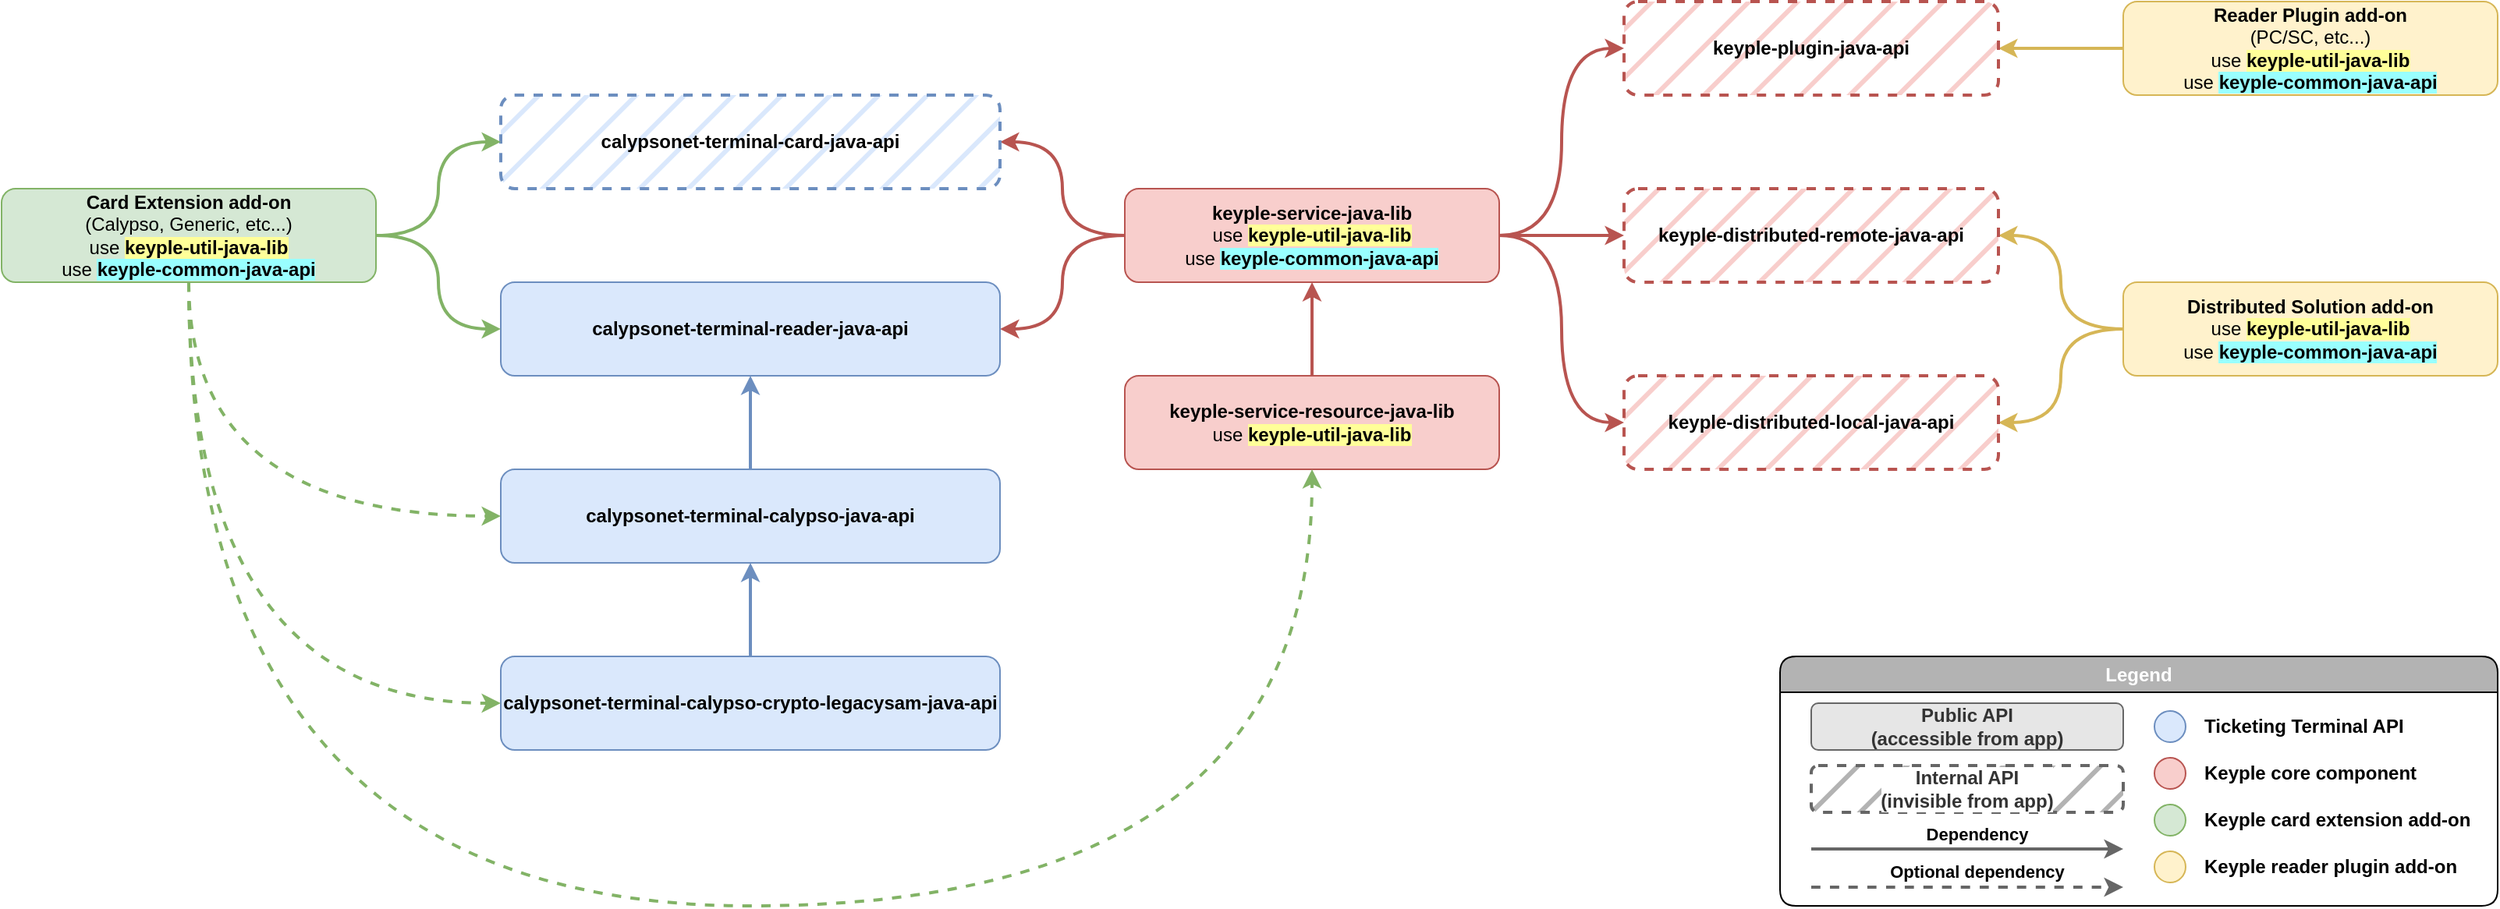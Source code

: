 <mxfile version="20.7.4" type="device"><diagram id="ugRn2NZ_iOeZW2UWXEU1" name="Page-1"><mxGraphModel dx="1038" dy="608" grid="1" gridSize="10" guides="1" tooltips="1" connect="1" arrows="1" fold="1" page="1" pageScale="1" pageWidth="1654" pageHeight="1169" math="0" shadow="0"><root><mxCell id="0"/><mxCell id="1" parent="0"/><mxCell id="V6izYeQOWG8l3TrPsfdA-48" style="edgeStyle=orthogonalEdgeStyle;curved=1;orthogonalLoop=1;jettySize=auto;html=1;exitX=0;exitY=0.5;exitDx=0;exitDy=0;entryX=1;entryY=0.5;entryDx=0;entryDy=0;strokeWidth=2;fillColor=#fff2cc;strokeColor=#d6b656;" parent="1" source="V6izYeQOWG8l3TrPsfdA-14" target="V6izYeQOWG8l3TrPsfdA-12" edge="1"><mxGeometry relative="1" as="geometry"/></mxCell><mxCell id="V6izYeQOWG8l3TrPsfdA-14" value="&lt;b&gt;Reader Plugin add-on&lt;/b&gt;&lt;br&gt;(PC/SC, etc...)&lt;br&gt;use &lt;b style=&quot;background-color: rgb(255, 255, 153);&quot;&gt;keyple-util-java-lib&lt;/b&gt;&lt;br&gt;use &lt;b style=&quot;background-color: rgb(153, 255, 255);&quot;&gt;keyple-common-java-api&lt;/b&gt;" style="rounded=1;whiteSpace=wrap;html=1;fillColor=#fff2cc;strokeColor=#d6b656;fontStyle=0" parent="1" vertex="1"><mxGeometry x="1400" y="100" width="240" height="60" as="geometry"/></mxCell><mxCell id="V6izYeQOWG8l3TrPsfdA-40" style="edgeStyle=orthogonalEdgeStyle;orthogonalLoop=1;jettySize=auto;html=1;exitX=0.5;exitY=0;exitDx=0;exitDy=0;entryX=0.5;entryY=1;entryDx=0;entryDy=0;strokeWidth=2;fillColor=#f8cecc;strokeColor=#b85450;curved=1;" parent="1" source="V6izYeQOWG8l3TrPsfdA-29" target="V6izYeQOWG8l3TrPsfdA-28" edge="1"><mxGeometry relative="1" as="geometry"/></mxCell><mxCell id="V6izYeQOWG8l3TrPsfdA-29" value="&lt;b&gt;keyple-service-resource-java-lib&lt;/b&gt;&lt;br&gt;use &lt;b style=&quot;background-color: rgb(255, 255, 153);&quot;&gt;keyple-util-java-lib&lt;/b&gt;" style="rounded=1;whiteSpace=wrap;html=1;fillColor=#f8cecc;strokeColor=#b85450;fontStyle=0;" parent="1" vertex="1"><mxGeometry x="760" y="340" width="240" height="60" as="geometry"/></mxCell><mxCell id="V6izYeQOWG8l3TrPsfdA-44" style="edgeStyle=orthogonalEdgeStyle;curved=1;orthogonalLoop=1;jettySize=auto;html=1;exitX=1;exitY=0.5;exitDx=0;exitDy=0;entryX=0;entryY=0.5;entryDx=0;entryDy=0;strokeWidth=2;fillColor=#f8cecc;strokeColor=#b85450;" parent="1" source="V6izYeQOWG8l3TrPsfdA-28" target="V6izYeQOWG8l3TrPsfdA-12" edge="1"><mxGeometry relative="1" as="geometry"/></mxCell><mxCell id="V6izYeQOWG8l3TrPsfdA-45" style="edgeStyle=orthogonalEdgeStyle;curved=1;orthogonalLoop=1;jettySize=auto;html=1;exitX=1;exitY=0.5;exitDx=0;exitDy=0;entryX=0;entryY=0.5;entryDx=0;entryDy=0;strokeWidth=2;fillColor=#f8cecc;strokeColor=#b85450;" parent="1" source="V6izYeQOWG8l3TrPsfdA-28" target="V6izYeQOWG8l3TrPsfdA-15" edge="1"><mxGeometry relative="1" as="geometry"/></mxCell><mxCell id="V6izYeQOWG8l3TrPsfdA-46" style="edgeStyle=orthogonalEdgeStyle;curved=1;orthogonalLoop=1;jettySize=auto;html=1;exitX=1;exitY=0.5;exitDx=0;exitDy=0;entryX=0;entryY=0.5;entryDx=0;entryDy=0;strokeWidth=2;fillColor=#f8cecc;strokeColor=#b85450;" parent="1" source="V6izYeQOWG8l3TrPsfdA-28" target="V6izYeQOWG8l3TrPsfdA-16" edge="1"><mxGeometry relative="1" as="geometry"/></mxCell><mxCell id="P8h1JKQHrEOADxgDFcXR-9" style="edgeStyle=orthogonalEdgeStyle;curved=1;orthogonalLoop=1;jettySize=auto;html=1;exitX=0;exitY=0.5;exitDx=0;exitDy=0;entryX=1;entryY=0.5;entryDx=0;entryDy=0;strokeWidth=2;fillColor=#f8cecc;strokeColor=#b85450;" edge="1" parent="1" source="V6izYeQOWG8l3TrPsfdA-28" target="P8h1JKQHrEOADxgDFcXR-5"><mxGeometry relative="1" as="geometry"/></mxCell><mxCell id="P8h1JKQHrEOADxgDFcXR-10" style="edgeStyle=orthogonalEdgeStyle;curved=1;orthogonalLoop=1;jettySize=auto;html=1;exitX=0;exitY=0.5;exitDx=0;exitDy=0;entryX=1;entryY=0.5;entryDx=0;entryDy=0;strokeWidth=2;fillColor=#f8cecc;strokeColor=#b85450;" edge="1" parent="1" source="V6izYeQOWG8l3TrPsfdA-28" target="P8h1JKQHrEOADxgDFcXR-4"><mxGeometry relative="1" as="geometry"/></mxCell><mxCell id="V6izYeQOWG8l3TrPsfdA-28" value="&lt;b&gt;keyple-service-java-lib&lt;/b&gt;&lt;br&gt;use &lt;b style=&quot;background-color: rgb(255, 255, 153);&quot;&gt;keyple-util-java-lib&lt;/b&gt;&lt;br&gt;use &lt;b style=&quot;background-color: rgb(153, 255, 255);&quot;&gt;keyple-common-java-api&lt;/b&gt;" style="rounded=1;whiteSpace=wrap;html=1;fillColor=#f8cecc;strokeColor=#b85450;fontStyle=0" parent="1" vertex="1"><mxGeometry x="760" y="220" width="240" height="60" as="geometry"/></mxCell><mxCell id="V6izYeQOWG8l3TrPsfdA-49" style="edgeStyle=orthogonalEdgeStyle;curved=1;orthogonalLoop=1;jettySize=auto;html=1;exitX=0;exitY=0.5;exitDx=0;exitDy=0;entryX=1;entryY=0.5;entryDx=0;entryDy=0;strokeWidth=2;fillColor=#fff2cc;strokeColor=#d6b656;" parent="1" source="V6izYeQOWG8l3TrPsfdA-25" target="V6izYeQOWG8l3TrPsfdA-15" edge="1"><mxGeometry relative="1" as="geometry"/></mxCell><mxCell id="P8h1JKQHrEOADxgDFcXR-1" style="edgeStyle=orthogonalEdgeStyle;orthogonalLoop=1;jettySize=auto;html=1;exitX=0;exitY=0.5;exitDx=0;exitDy=0;entryX=1;entryY=0.5;entryDx=0;entryDy=0;curved=1;fillColor=#fff2cc;strokeColor=#d6b656;strokeWidth=2;" edge="1" parent="1" source="V6izYeQOWG8l3TrPsfdA-25" target="V6izYeQOWG8l3TrPsfdA-16"><mxGeometry relative="1" as="geometry"/></mxCell><mxCell id="V6izYeQOWG8l3TrPsfdA-25" value="&lt;b&gt;Distributed Solution add-on&lt;/b&gt;&lt;br&gt;use &lt;b style=&quot;background-color: rgb(255, 255, 153);&quot;&gt;keyple-util-java-lib&lt;/b&gt;&lt;br&gt;use &lt;b style=&quot;background-color: rgb(153, 255, 255);&quot;&gt;keyple-common-java-api&lt;/b&gt;" style="rounded=1;whiteSpace=wrap;html=1;fillColor=#fff2cc;strokeColor=#d6b656;fontStyle=0" parent="1" vertex="1"><mxGeometry x="1400" y="280" width="240" height="60" as="geometry"/></mxCell><mxCell id="V6izYeQOWG8l3TrPsfdA-12" value="keyple-plugin-java-api" style="rounded=1;whiteSpace=wrap;html=1;fillColor=#f8cecc;strokeColor=#b85450;fontStyle=1;dashed=1;fillStyle=hatch;glass=0;shadow=0;perimeterSpacing=0;strokeWidth=2;" parent="1" vertex="1"><mxGeometry x="1080" y="100" width="240" height="60" as="geometry"/></mxCell><mxCell id="V6izYeQOWG8l3TrPsfdA-15" value="keyple-distributed-remote-java-api" style="rounded=1;whiteSpace=wrap;html=1;fillColor=#f8cecc;strokeColor=#b85450;fontStyle=1;dashed=1;strokeWidth=2;fillStyle=hatch;" parent="1" vertex="1"><mxGeometry x="1080" y="220" width="240" height="60" as="geometry"/></mxCell><mxCell id="V6izYeQOWG8l3TrPsfdA-16" value="keyple-distributed-local-java-api" style="rounded=1;whiteSpace=wrap;html=1;fillColor=#f8cecc;strokeColor=#b85450;fontStyle=1;dashed=1;strokeWidth=2;fillStyle=hatch;" parent="1" vertex="1"><mxGeometry x="1080" y="340" width="240" height="60" as="geometry"/></mxCell><mxCell id="V6izYeQOWG8l3TrPsfdA-68" value="Legend" style="swimlane;whiteSpace=wrap;html=1;shadow=0;glass=0;labelBackgroundColor=#B3B3B3;fillStyle=auto;strokeWidth=1;fillColor=#B3B3B3;gradientColor=none;rounded=1;swimlaneFillColor=none;swimlaneLine=1;fontColor=#FFFFFF;" parent="1" vertex="1"><mxGeometry x="1180" y="520" width="460" height="160" as="geometry"><mxRectangle x="40" y="680" width="80" height="30" as="alternateBounds"/></mxGeometry></mxCell><mxCell id="V6izYeQOWG8l3TrPsfdA-80" value="" style="endArrow=classic;html=1;strokeWidth=2;curved=1;strokeColor=#666666;" parent="V6izYeQOWG8l3TrPsfdA-68" edge="1"><mxGeometry width="50" height="50" relative="1" as="geometry"><mxPoint x="20" y="123.5" as="sourcePoint"/><mxPoint x="220" y="123.5" as="targetPoint"/></mxGeometry></mxCell><mxCell id="V6izYeQOWG8l3TrPsfdA-81" value="&amp;nbsp;Dependency&amp;nbsp;" style="edgeLabel;html=1;align=center;verticalAlign=middle;resizable=0;points=[];fontStyle=1" parent="V6izYeQOWG8l3TrPsfdA-80" vertex="1" connectable="0"><mxGeometry x="-0.095" y="1" relative="1" as="geometry"><mxPoint x="15" y="-9" as="offset"/></mxGeometry></mxCell><mxCell id="P8h1JKQHrEOADxgDFcXR-26" value="Public API&lt;br&gt;(accessible from app)" style="rounded=1;whiteSpace=wrap;html=1;fillColor=#E6E6E6;strokeColor=#666666;fontStyle=1;strokeWidth=1;fillStyle=auto;fontColor=#333333;gradientColor=none;labelBackgroundColor=none;" vertex="1" parent="V6izYeQOWG8l3TrPsfdA-68"><mxGeometry x="20" y="30" width="200" height="30" as="geometry"/></mxCell><mxCell id="P8h1JKQHrEOADxgDFcXR-25" value="Internal API&lt;br&gt;(invisible from app)" style="rounded=1;whiteSpace=wrap;html=1;fillColor=#B3B3B3;strokeColor=#666666;fontStyle=1;strokeWidth=2;fillStyle=hatch;fontColor=#333333;gradientColor=none;dashed=1;labelBackgroundColor=default;" vertex="1" parent="V6izYeQOWG8l3TrPsfdA-68"><mxGeometry x="20" y="70" width="200" height="30" as="geometry"/></mxCell><mxCell id="P8h1JKQHrEOADxgDFcXR-16" value="" style="ellipse;whiteSpace=wrap;html=1;aspect=fixed;fillColor=#dae8fc;strokeColor=#6c8ebf;strokeWidth=1;" vertex="1" parent="V6izYeQOWG8l3TrPsfdA-68"><mxGeometry x="240" y="35" width="20" height="20" as="geometry"/></mxCell><mxCell id="P8h1JKQHrEOADxgDFcXR-18" value="Ticketing Terminal API" style="text;html=1;strokeColor=none;fillColor=none;align=left;verticalAlign=middle;whiteSpace=wrap;rounded=0;strokeWidth=1;fontStyle=1" vertex="1" parent="V6izYeQOWG8l3TrPsfdA-68"><mxGeometry x="270" y="30" width="180" height="30" as="geometry"/></mxCell><mxCell id="P8h1JKQHrEOADxgDFcXR-19" value="" style="ellipse;whiteSpace=wrap;html=1;aspect=fixed;fillColor=#f8cecc;strokeColor=#b85450;strokeWidth=1;" vertex="1" parent="V6izYeQOWG8l3TrPsfdA-68"><mxGeometry x="240" y="65" width="20" height="20" as="geometry"/></mxCell><mxCell id="P8h1JKQHrEOADxgDFcXR-20" value="Keyple core component" style="text;html=1;strokeColor=none;fillColor=none;align=left;verticalAlign=middle;whiteSpace=wrap;rounded=0;strokeWidth=1;fontStyle=1" vertex="1" parent="V6izYeQOWG8l3TrPsfdA-68"><mxGeometry x="270" y="60" width="180" height="30" as="geometry"/></mxCell><mxCell id="P8h1JKQHrEOADxgDFcXR-21" value="" style="ellipse;whiteSpace=wrap;html=1;aspect=fixed;fillColor=#d5e8d4;strokeColor=#82b366;strokeWidth=1;" vertex="1" parent="V6izYeQOWG8l3TrPsfdA-68"><mxGeometry x="240" y="95" width="20" height="20" as="geometry"/></mxCell><mxCell id="P8h1JKQHrEOADxgDFcXR-22" value="Keyple card extension add-on" style="text;html=1;strokeColor=none;fillColor=none;align=left;verticalAlign=middle;whiteSpace=wrap;rounded=0;strokeWidth=1;fontStyle=1" vertex="1" parent="V6izYeQOWG8l3TrPsfdA-68"><mxGeometry x="270" y="90" width="180" height="30" as="geometry"/></mxCell><mxCell id="P8h1JKQHrEOADxgDFcXR-23" value="" style="ellipse;whiteSpace=wrap;html=1;aspect=fixed;fillColor=#fff2cc;strokeColor=#d6b656;strokeWidth=1;" vertex="1" parent="V6izYeQOWG8l3TrPsfdA-68"><mxGeometry x="240" y="125" width="20" height="20" as="geometry"/></mxCell><mxCell id="P8h1JKQHrEOADxgDFcXR-24" value="Keyple reader plugin add-on" style="text;html=1;strokeColor=none;fillColor=none;align=left;verticalAlign=middle;whiteSpace=wrap;rounded=0;strokeWidth=1;fontStyle=1" vertex="1" parent="V6izYeQOWG8l3TrPsfdA-68"><mxGeometry x="270" y="120" width="180" height="30" as="geometry"/></mxCell><mxCell id="V6izYeQOWG8l3TrPsfdA-82" value="" style="endArrow=classic;html=1;strokeWidth=2;curved=1;dashed=1;strokeColor=#666666;" parent="V6izYeQOWG8l3TrPsfdA-68" edge="1"><mxGeometry width="50" height="50" relative="1" as="geometry"><mxPoint x="20" y="148" as="sourcePoint"/><mxPoint x="220" y="148" as="targetPoint"/></mxGeometry></mxCell><mxCell id="V6izYeQOWG8l3TrPsfdA-83" value="&amp;nbsp;Optional dependency&amp;nbsp;" style="edgeLabel;html=1;align=center;verticalAlign=middle;resizable=0;points=[];fontStyle=1" parent="V6izYeQOWG8l3TrPsfdA-82" vertex="1" connectable="0"><mxGeometry x="-0.095" y="1" relative="1" as="geometry"><mxPoint x="15" y="-9" as="offset"/></mxGeometry></mxCell><mxCell id="P8h1JKQHrEOADxgDFcXR-12" style="edgeStyle=orthogonalEdgeStyle;curved=1;orthogonalLoop=1;jettySize=auto;html=1;exitX=0.5;exitY=0;exitDx=0;exitDy=0;entryX=0.5;entryY=1;entryDx=0;entryDy=0;strokeWidth=2;fillColor=#dae8fc;strokeColor=#6c8ebf;" edge="1" parent="1" source="P8h1JKQHrEOADxgDFcXR-2" target="P8h1JKQHrEOADxgDFcXR-3"><mxGeometry relative="1" as="geometry"/></mxCell><mxCell id="P8h1JKQHrEOADxgDFcXR-2" value="calypsonet-terminal-calypso-crypto-legacysam-java-api" style="rounded=1;whiteSpace=wrap;html=1;fillColor=#dae8fc;strokeColor=#6c8ebf;fontStyle=1" vertex="1" parent="1"><mxGeometry x="360" y="520" width="320" height="60" as="geometry"/></mxCell><mxCell id="P8h1JKQHrEOADxgDFcXR-11" style="edgeStyle=orthogonalEdgeStyle;curved=1;orthogonalLoop=1;jettySize=auto;html=1;exitX=0.5;exitY=0;exitDx=0;exitDy=0;entryX=0.5;entryY=1;entryDx=0;entryDy=0;strokeWidth=2;fillColor=#dae8fc;strokeColor=#6c8ebf;" edge="1" parent="1" source="P8h1JKQHrEOADxgDFcXR-3" target="P8h1JKQHrEOADxgDFcXR-4"><mxGeometry relative="1" as="geometry"/></mxCell><mxCell id="P8h1JKQHrEOADxgDFcXR-3" value="calypsonet-terminal-calypso-java-api" style="rounded=1;whiteSpace=wrap;html=1;fillColor=#dae8fc;strokeColor=#6c8ebf;fontStyle=1" vertex="1" parent="1"><mxGeometry x="360" y="400" width="320" height="60" as="geometry"/></mxCell><mxCell id="P8h1JKQHrEOADxgDFcXR-4" value="calypsonet-terminal-reader-java-api" style="rounded=1;whiteSpace=wrap;html=1;fillColor=#dae8fc;strokeColor=#6c8ebf;fontStyle=1" vertex="1" parent="1"><mxGeometry x="360" y="280" width="320" height="60" as="geometry"/></mxCell><mxCell id="P8h1JKQHrEOADxgDFcXR-5" value="calypsonet-terminal-card-java-api" style="rounded=1;whiteSpace=wrap;html=1;fillColor=#dae8fc;strokeColor=#6c8ebf;fontStyle=1;dashed=1;fillStyle=hatch;gradientColor=none;strokeWidth=2;" vertex="1" parent="1"><mxGeometry x="360" y="160" width="320" height="60" as="geometry"/></mxCell><mxCell id="P8h1JKQHrEOADxgDFcXR-7" style="edgeStyle=orthogonalEdgeStyle;curved=1;orthogonalLoop=1;jettySize=auto;html=1;exitX=1;exitY=0.5;exitDx=0;exitDy=0;entryX=0;entryY=0.5;entryDx=0;entryDy=0;strokeWidth=2;fillColor=#d5e8d4;strokeColor=#82b366;" edge="1" parent="1" source="P8h1JKQHrEOADxgDFcXR-6" target="P8h1JKQHrEOADxgDFcXR-5"><mxGeometry relative="1" as="geometry"/></mxCell><mxCell id="P8h1JKQHrEOADxgDFcXR-8" style="edgeStyle=orthogonalEdgeStyle;curved=1;orthogonalLoop=1;jettySize=auto;html=1;exitX=1;exitY=0.5;exitDx=0;exitDy=0;entryX=0;entryY=0.5;entryDx=0;entryDy=0;strokeWidth=2;fillColor=#d5e8d4;strokeColor=#82b366;" edge="1" parent="1" source="P8h1JKQHrEOADxgDFcXR-6" target="P8h1JKQHrEOADxgDFcXR-4"><mxGeometry relative="1" as="geometry"/></mxCell><mxCell id="P8h1JKQHrEOADxgDFcXR-13" style="edgeStyle=orthogonalEdgeStyle;curved=1;orthogonalLoop=1;jettySize=auto;html=1;exitX=0.5;exitY=1;exitDx=0;exitDy=0;entryX=0;entryY=0.5;entryDx=0;entryDy=0;strokeWidth=2;fillColor=#d5e8d4;strokeColor=#82b366;dashed=1;" edge="1" parent="1" source="P8h1JKQHrEOADxgDFcXR-6" target="P8h1JKQHrEOADxgDFcXR-3"><mxGeometry relative="1" as="geometry"/></mxCell><mxCell id="P8h1JKQHrEOADxgDFcXR-14" style="edgeStyle=orthogonalEdgeStyle;curved=1;orthogonalLoop=1;jettySize=auto;html=1;exitX=0.5;exitY=1;exitDx=0;exitDy=0;entryX=0;entryY=0.5;entryDx=0;entryDy=0;dashed=1;strokeWidth=2;fillColor=#d5e8d4;strokeColor=#82b366;" edge="1" parent="1" source="P8h1JKQHrEOADxgDFcXR-6" target="P8h1JKQHrEOADxgDFcXR-2"><mxGeometry relative="1" as="geometry"/></mxCell><mxCell id="P8h1JKQHrEOADxgDFcXR-15" style="edgeStyle=orthogonalEdgeStyle;curved=1;orthogonalLoop=1;jettySize=auto;html=1;exitX=0.5;exitY=1;exitDx=0;exitDy=0;entryX=0.5;entryY=1;entryDx=0;entryDy=0;dashed=1;strokeWidth=2;fillColor=#d5e8d4;strokeColor=#82b366;" edge="1" parent="1" source="P8h1JKQHrEOADxgDFcXR-6" target="V6izYeQOWG8l3TrPsfdA-29"><mxGeometry relative="1" as="geometry"><Array as="points"><mxPoint x="160" y="680"/><mxPoint x="880" y="680"/></Array></mxGeometry></mxCell><mxCell id="P8h1JKQHrEOADxgDFcXR-6" value="&lt;b&gt;Card Extension add-on&lt;/b&gt;&lt;br&gt;(Calypso, Generic, etc...)&lt;br&gt;use &lt;b style=&quot;background-color: rgb(255, 255, 153);&quot;&gt;keyple-util-java-lib&lt;/b&gt;&lt;br&gt;use &lt;b style=&quot;background-color: rgb(153, 255, 255);&quot;&gt;keyple-common-java-api&lt;/b&gt;" style="rounded=1;whiteSpace=wrap;html=1;fillColor=#d5e8d4;strokeColor=#82b366;fontStyle=0" vertex="1" parent="1"><mxGeometry x="40" y="220" width="240" height="60" as="geometry"/></mxCell></root></mxGraphModel></diagram></mxfile>